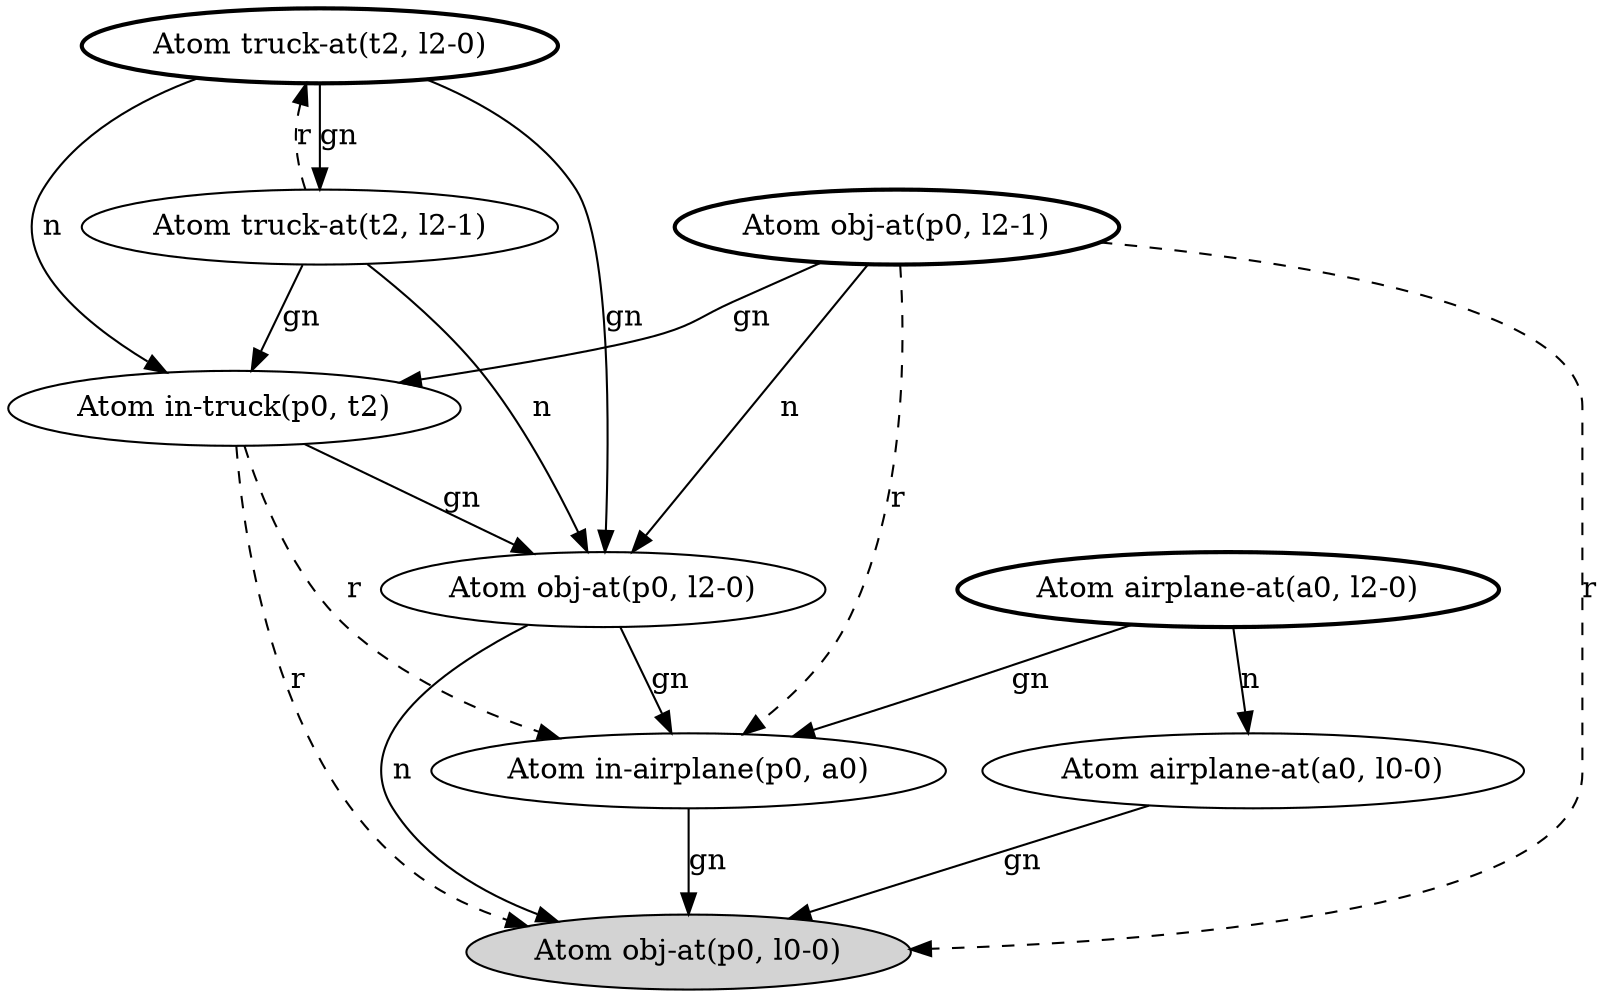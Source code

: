 digraph G {
  lm0 [label="Atom obj-at(p0, l0-0)", style=filled];
  lm1 [label="Atom truck-at(t2, l2-0)", style=bold];
      lm1 -> lm7 [label="gn"];
      lm1 -> lm2 [label="gn"];
      lm1 -> lm6 [label="n"];
  lm2 [label="Atom truck-at(t2, l2-1)"];
      lm2 -> lm6 [label="gn"];
      lm2 -> lm1 [label="r", style=dashed];
      lm2 -> lm7 [label="n"];
  lm3 [label="Atom airplane-at(a0, l0-0)"];
      lm3 -> lm0 [label="gn"];
  lm4 [label="Atom airplane-at(a0, l2-0)", style=bold];
      lm4 -> lm5 [label="gn"];
      lm4 -> lm3 [label="n"];
  lm5 [label="Atom in-airplane(p0, a0)"];
      lm5 -> lm0 [label="gn"];
  lm6 [label="Atom in-truck(p0, t2)"];
      lm6 -> lm5 [label="r", style=dashed];
      lm6 -> lm7 [label="gn"];
      lm6 -> lm0 [label="r", style=dashed];
  lm7 [label="Atom obj-at(p0, l2-0)"];
      lm7 -> lm0 [label="n"];
      lm7 -> lm5 [label="gn"];
  lm8 [label="Atom obj-at(p0, l2-1)", style=bold];
      lm8 -> lm5 [label="r", style=dashed];
      lm8 -> lm6 [label="gn"];
      lm8 -> lm0 [label="r", style=dashed];
      lm8 -> lm7 [label="n"];
}
